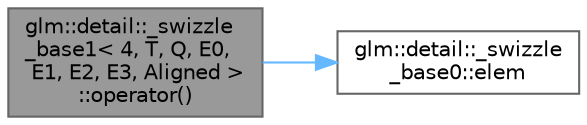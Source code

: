 digraph "glm::detail::_swizzle_base1&lt; 4, T, Q, E0, E1, E2, E3, Aligned &gt;::operator()"
{
 // LATEX_PDF_SIZE
  bgcolor="transparent";
  edge [fontname=Helvetica,fontsize=10,labelfontname=Helvetica,labelfontsize=10];
  node [fontname=Helvetica,fontsize=10,shape=box,height=0.2,width=0.4];
  rankdir="LR";
  Node1 [id="Node000001",label="glm::detail::_swizzle\l_base1\< 4, T, Q, E0,\l E1, E2, E3, Aligned \>\l::operator()",height=0.2,width=0.4,color="gray40", fillcolor="grey60", style="filled", fontcolor="black",tooltip=" "];
  Node1 -> Node2 [id="edge3_Node000001_Node000002",color="steelblue1",style="solid",tooltip=" "];
  Node2 [id="Node000002",label="glm::detail::_swizzle\l_base0::elem",height=0.2,width=0.4,color="grey40", fillcolor="white", style="filled",URL="$structglm_1_1detail_1_1__swizzle__base0.html#a58ae00ae58cd438031a09355472fa10f",tooltip=" "];
}
